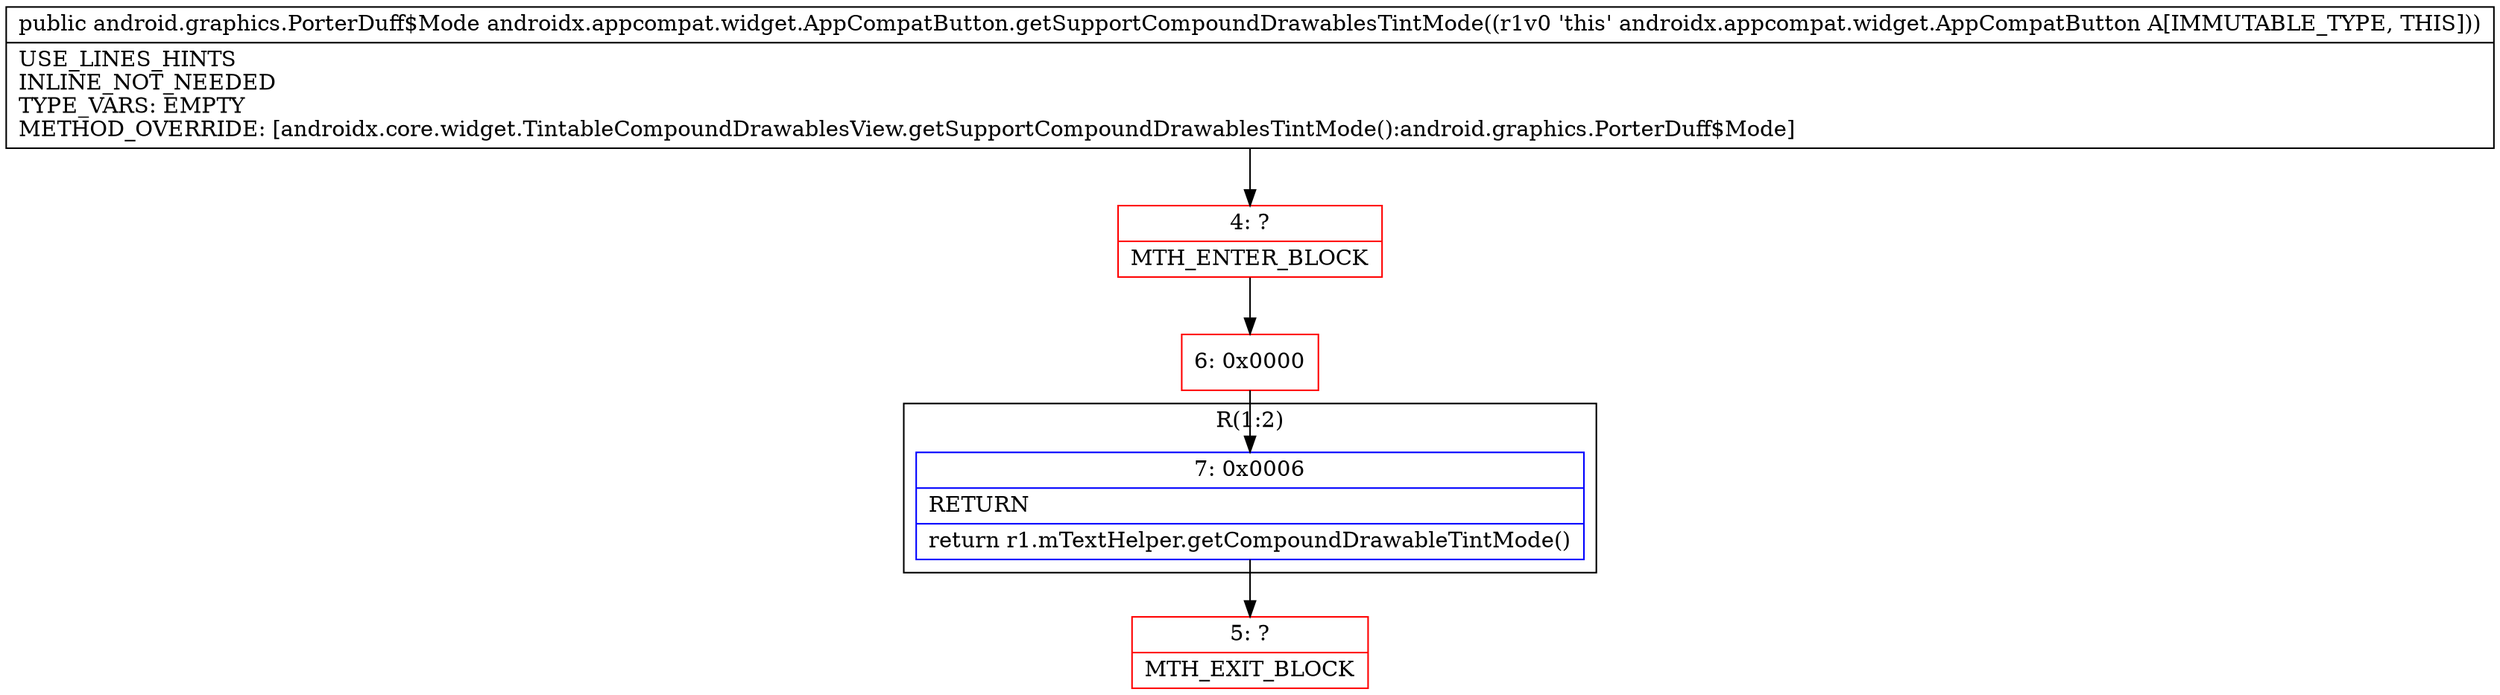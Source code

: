 digraph "CFG forandroidx.appcompat.widget.AppCompatButton.getSupportCompoundDrawablesTintMode()Landroid\/graphics\/PorterDuff$Mode;" {
subgraph cluster_Region_1150219980 {
label = "R(1:2)";
node [shape=record,color=blue];
Node_7 [shape=record,label="{7\:\ 0x0006|RETURN\l|return r1.mTextHelper.getCompoundDrawableTintMode()\l}"];
}
Node_4 [shape=record,color=red,label="{4\:\ ?|MTH_ENTER_BLOCK\l}"];
Node_6 [shape=record,color=red,label="{6\:\ 0x0000}"];
Node_5 [shape=record,color=red,label="{5\:\ ?|MTH_EXIT_BLOCK\l}"];
MethodNode[shape=record,label="{public android.graphics.PorterDuff$Mode androidx.appcompat.widget.AppCompatButton.getSupportCompoundDrawablesTintMode((r1v0 'this' androidx.appcompat.widget.AppCompatButton A[IMMUTABLE_TYPE, THIS]))  | USE_LINES_HINTS\lINLINE_NOT_NEEDED\lTYPE_VARS: EMPTY\lMETHOD_OVERRIDE: [androidx.core.widget.TintableCompoundDrawablesView.getSupportCompoundDrawablesTintMode():android.graphics.PorterDuff$Mode]\l}"];
MethodNode -> Node_4;Node_7 -> Node_5;
Node_4 -> Node_6;
Node_6 -> Node_7;
}

